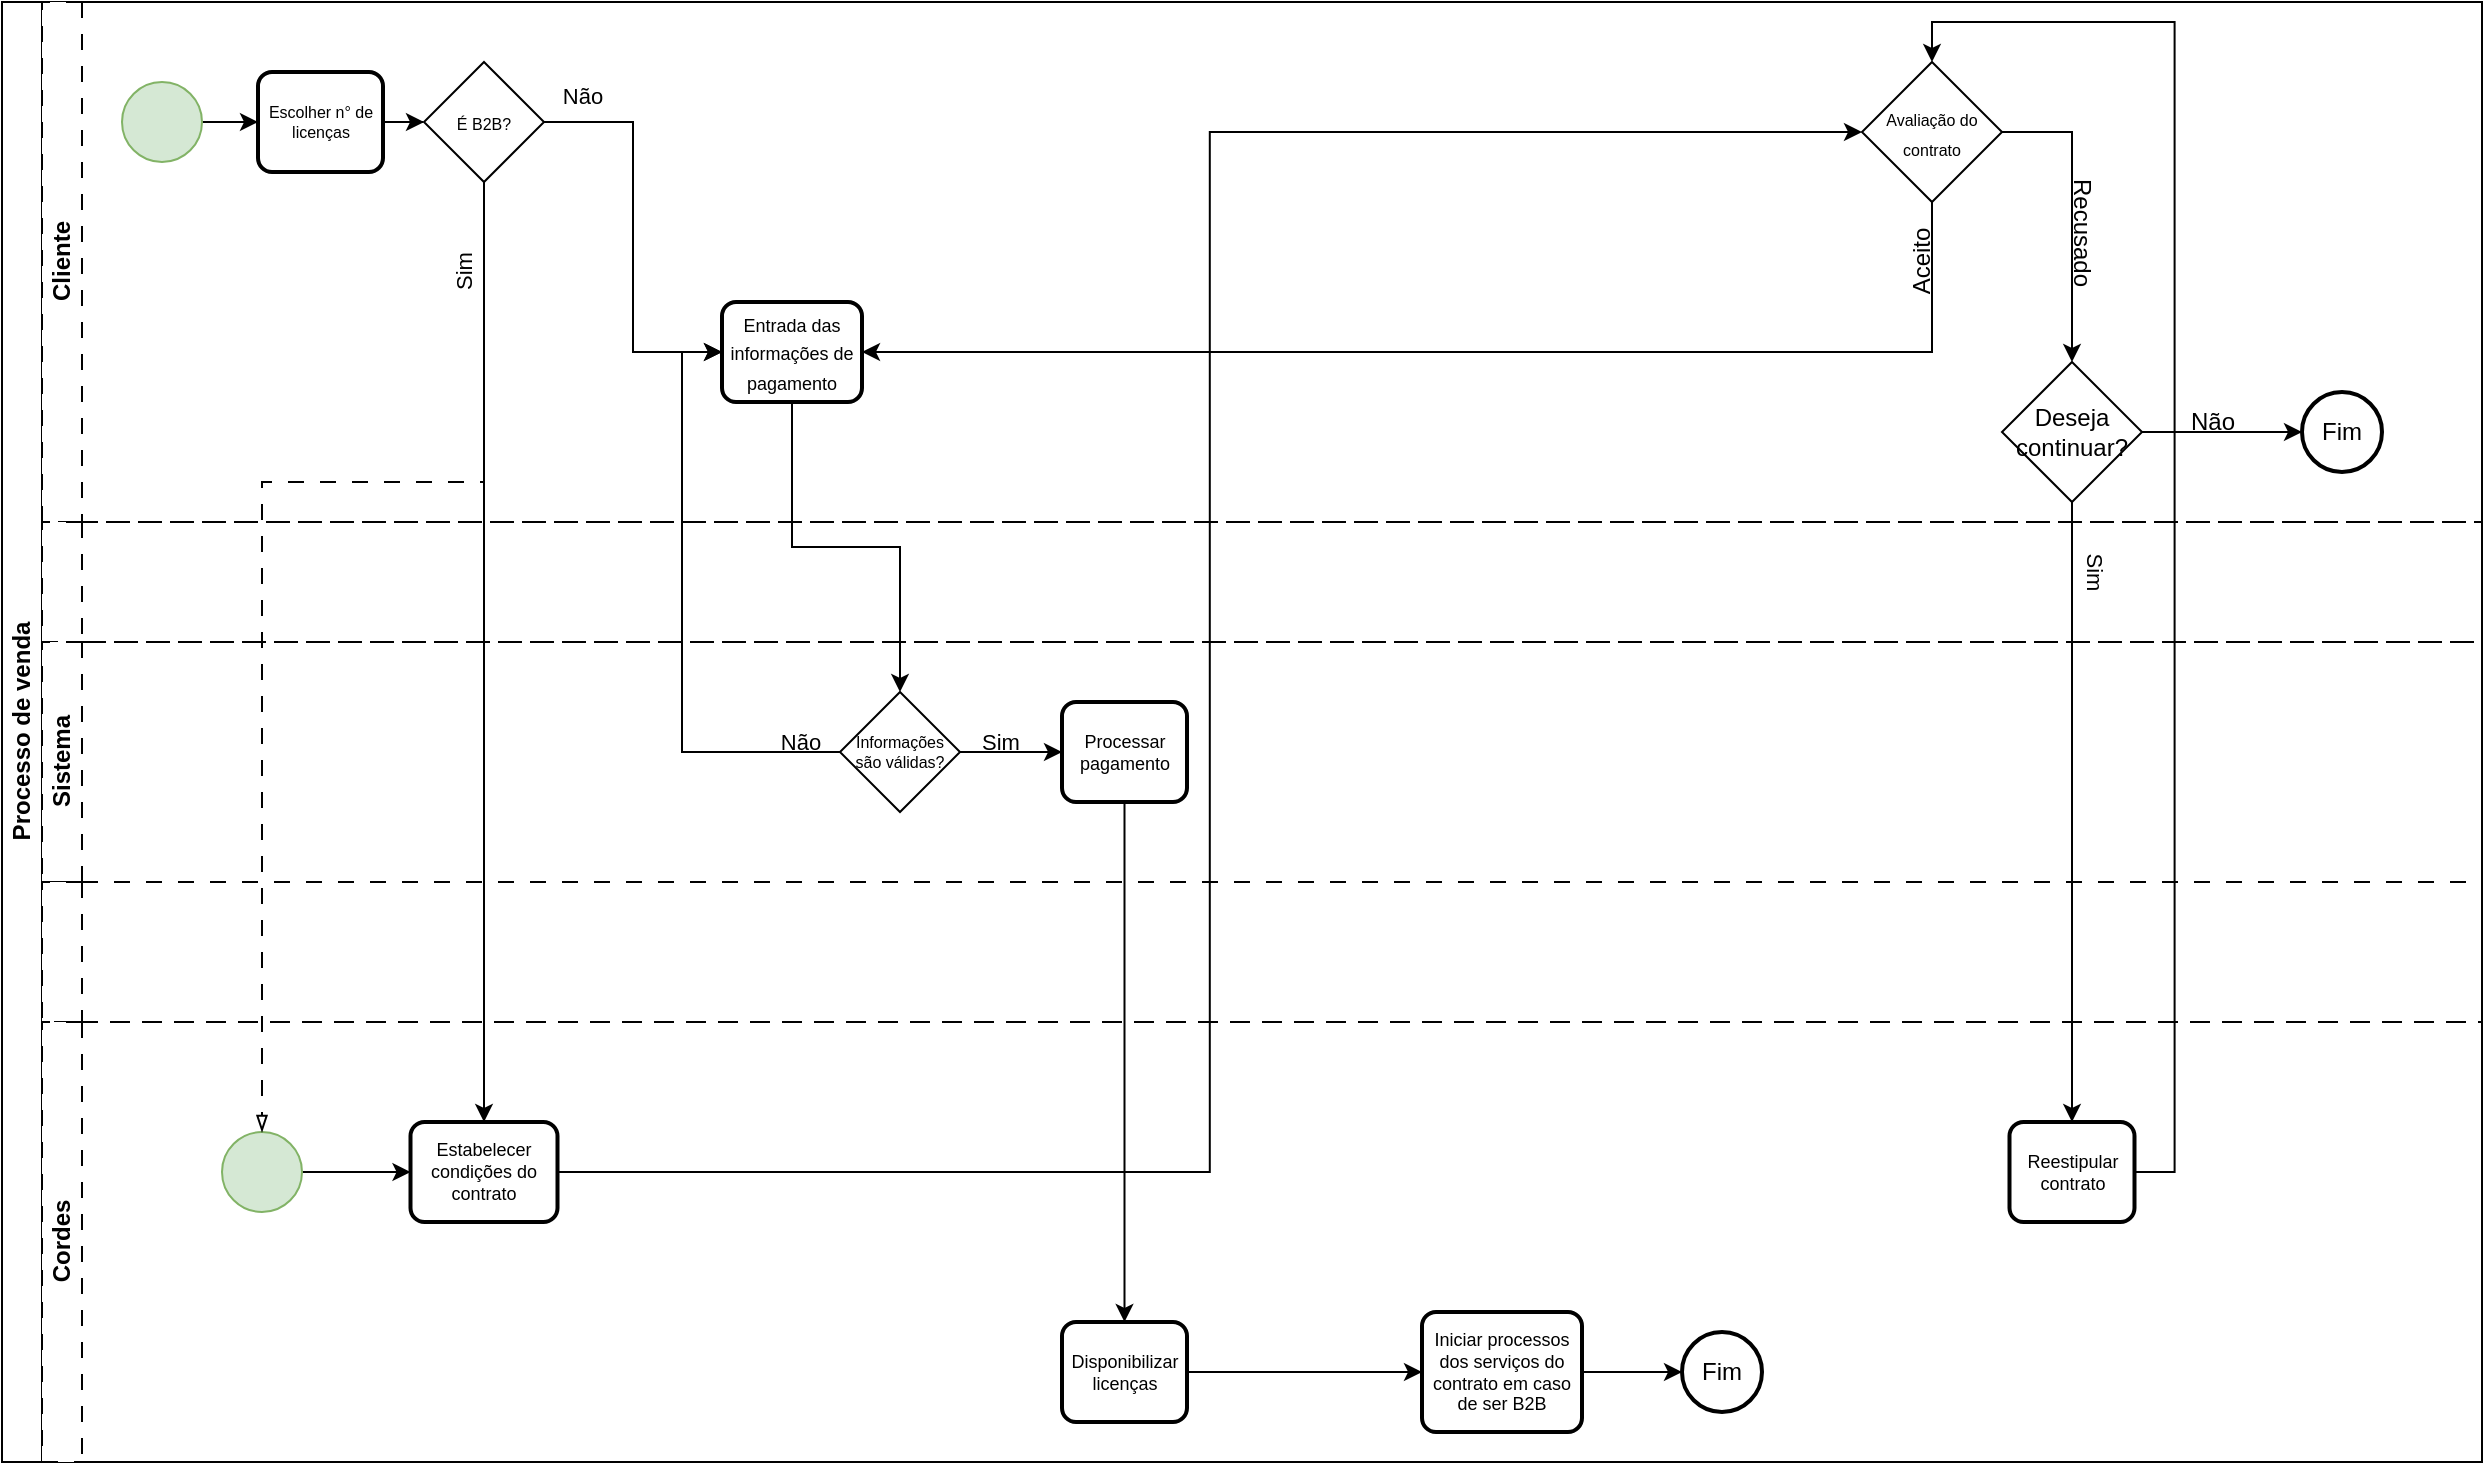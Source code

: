 <mxfile version="26.0.13">
  <diagram id="prtHgNgQTEPvFCAcTncT" name="Page-1">
    <mxGraphModel dx="1430" dy="763" grid="1" gridSize="10" guides="1" tooltips="1" connect="1" arrows="1" fold="1" page="1" pageScale="1" pageWidth="827" pageHeight="1169" math="0" shadow="0">
      <root>
        <mxCell id="0" />
        <mxCell id="1" parent="0" />
        <mxCell id="dNxyNK7c78bLwvsdeMH5-19" value="Processo de venda" style="swimlane;html=1;childLayout=stackLayout;resizeParent=1;resizeParentMax=0;horizontal=0;startSize=20;horizontalStack=0;perimeterSpacing=10;swimlaneLine=1;glass=0;" parent="1" vertex="1">
          <mxGeometry width="1240" height="730" as="geometry">
            <mxRectangle width="40" height="130" as="alternateBounds" />
          </mxGeometry>
        </mxCell>
        <mxCell id="dNxyNK7c78bLwvsdeMH5-20" value="Cliente" style="swimlane;html=1;startSize=20;horizontal=0;dashed=1;dashPattern=8 8;" parent="dNxyNK7c78bLwvsdeMH5-19" vertex="1">
          <mxGeometry x="20" width="1220" height="260" as="geometry" />
        </mxCell>
        <mxCell id="sixWZ-4e8JilRYeQBckx-66" value="" style="edgeStyle=orthogonalEdgeStyle;rounded=0;orthogonalLoop=1;jettySize=auto;html=1;" parent="dNxyNK7c78bLwvsdeMH5-20" source="dNxyNK7c78bLwvsdeMH5-23" target="sixWZ-4e8JilRYeQBckx-56" edge="1">
          <mxGeometry relative="1" as="geometry" />
        </mxCell>
        <mxCell id="dNxyNK7c78bLwvsdeMH5-23" value="" style="ellipse;whiteSpace=wrap;html=1;fillColor=#d5e8d4;strokeColor=#82b366;" parent="dNxyNK7c78bLwvsdeMH5-20" vertex="1">
          <mxGeometry x="40" y="40" width="40" height="40" as="geometry" />
        </mxCell>
        <mxCell id="sixWZ-4e8JilRYeQBckx-65" value="" style="edgeStyle=orthogonalEdgeStyle;rounded=0;orthogonalLoop=1;jettySize=auto;html=1;" parent="dNxyNK7c78bLwvsdeMH5-20" source="sixWZ-4e8JilRYeQBckx-56" target="sixWZ-4e8JilRYeQBckx-60" edge="1">
          <mxGeometry relative="1" as="geometry" />
        </mxCell>
        <mxCell id="sixWZ-4e8JilRYeQBckx-56" value="Escolher n° de licenças" style="rounded=1;whiteSpace=wrap;html=1;absoluteArcSize=1;arcSize=14;strokeWidth=2;fontSize=8;" parent="dNxyNK7c78bLwvsdeMH5-20" vertex="1">
          <mxGeometry x="108" y="35" width="62.5" height="50" as="geometry" />
        </mxCell>
        <mxCell id="3Irmk3C_CRBBvAVikr2F-39" style="edgeStyle=orthogonalEdgeStyle;rounded=0;orthogonalLoop=1;jettySize=auto;html=1;exitX=1;exitY=0.5;exitDx=0;exitDy=0;entryX=0;entryY=0.5;entryDx=0;entryDy=0;" edge="1" parent="dNxyNK7c78bLwvsdeMH5-20" source="sixWZ-4e8JilRYeQBckx-60" target="3Irmk3C_CRBBvAVikr2F-1">
          <mxGeometry relative="1" as="geometry" />
        </mxCell>
        <mxCell id="sixWZ-4e8JilRYeQBckx-60" value="&lt;font style=&quot;font-size: 8px;&quot;&gt;É B2B?&lt;/font&gt;" style="rhombus;whiteSpace=wrap;html=1;" parent="dNxyNK7c78bLwvsdeMH5-20" vertex="1">
          <mxGeometry x="191" y="30" width="60" height="60" as="geometry" />
        </mxCell>
        <mxCell id="3Irmk3C_CRBBvAVikr2F-1" value="&lt;font style=&quot;font-size: 9px;&quot;&gt;Entrada das informações de pagamento&lt;/font&gt;" style="rounded=1;whiteSpace=wrap;html=1;absoluteArcSize=1;arcSize=14;strokeWidth=2;" vertex="1" parent="dNxyNK7c78bLwvsdeMH5-20">
          <mxGeometry x="340" y="150" width="70" height="50" as="geometry" />
        </mxCell>
        <mxCell id="sixWZ-4e8JilRYeQBckx-85" value="&lt;div&gt;Não&lt;/div&gt;" style="edgeLabel;html=1;align=center;verticalAlign=middle;resizable=0;points=[];rotation=0;" parent="dNxyNK7c78bLwvsdeMH5-20" vertex="1" connectable="0">
          <mxGeometry x="260.004" y="10.002" as="geometry">
            <mxPoint x="10.0" y="37" as="offset" />
          </mxGeometry>
        </mxCell>
        <mxCell id="3Irmk3C_CRBBvAVikr2F-30" value="&lt;font style=&quot;font-size: 11px;&quot;&gt;Sim&lt;/font&gt;" style="text;html=1;align=center;verticalAlign=middle;resizable=0;points=[];autosize=1;strokeColor=none;fillColor=none;rotation=270;" vertex="1" parent="dNxyNK7c78bLwvsdeMH5-20">
          <mxGeometry x="191" y="120" width="40" height="30" as="geometry" />
        </mxCell>
        <mxCell id="3Irmk3C_CRBBvAVikr2F-45" style="edgeStyle=orthogonalEdgeStyle;rounded=0;orthogonalLoop=1;jettySize=auto;html=1;exitX=0.5;exitY=1;exitDx=0;exitDy=0;entryX=1;entryY=0.5;entryDx=0;entryDy=0;" edge="1" parent="dNxyNK7c78bLwvsdeMH5-20" source="3Irmk3C_CRBBvAVikr2F-42" target="3Irmk3C_CRBBvAVikr2F-1">
          <mxGeometry relative="1" as="geometry" />
        </mxCell>
        <mxCell id="3Irmk3C_CRBBvAVikr2F-52" style="edgeStyle=orthogonalEdgeStyle;rounded=0;orthogonalLoop=1;jettySize=auto;html=1;exitX=1;exitY=0.5;exitDx=0;exitDy=0;" edge="1" parent="dNxyNK7c78bLwvsdeMH5-20" source="3Irmk3C_CRBBvAVikr2F-42" target="3Irmk3C_CRBBvAVikr2F-50">
          <mxGeometry relative="1" as="geometry" />
        </mxCell>
        <mxCell id="3Irmk3C_CRBBvAVikr2F-42" value="&lt;font style=&quot;font-size: 8px;&quot;&gt;Avaliação do contrato&lt;/font&gt;" style="rhombus;whiteSpace=wrap;html=1;" vertex="1" parent="dNxyNK7c78bLwvsdeMH5-20">
          <mxGeometry x="910" y="30" width="70" height="70" as="geometry" />
        </mxCell>
        <mxCell id="3Irmk3C_CRBBvAVikr2F-46" value="Aceito" style="text;html=1;align=center;verticalAlign=middle;resizable=0;points=[];autosize=1;strokeColor=none;fillColor=none;rotation=270;" vertex="1" parent="dNxyNK7c78bLwvsdeMH5-20">
          <mxGeometry x="910" y="115" width="60" height="30" as="geometry" />
        </mxCell>
        <mxCell id="3Irmk3C_CRBBvAVikr2F-48" value="Recusado" style="text;html=1;align=center;verticalAlign=middle;resizable=0;points=[];autosize=1;strokeColor=none;fillColor=none;rotation=90;" vertex="1" parent="dNxyNK7c78bLwvsdeMH5-20">
          <mxGeometry x="980" y="100" width="80" height="30" as="geometry" />
        </mxCell>
        <mxCell id="3Irmk3C_CRBBvAVikr2F-50" value="Deseja continuar?" style="rhombus;whiteSpace=wrap;html=1;" vertex="1" parent="dNxyNK7c78bLwvsdeMH5-20">
          <mxGeometry x="980" y="180" width="70" height="70" as="geometry" />
        </mxCell>
        <mxCell id="3Irmk3C_CRBBvAVikr2F-58" value="Fim" style="strokeWidth=2;html=1;shape=mxgraph.flowchart.start_2;whiteSpace=wrap;" vertex="1" parent="dNxyNK7c78bLwvsdeMH5-20">
          <mxGeometry x="1130" y="195" width="40" height="40" as="geometry" />
        </mxCell>
        <mxCell id="3Irmk3C_CRBBvAVikr2F-61" style="edgeStyle=orthogonalEdgeStyle;rounded=0;orthogonalLoop=1;jettySize=auto;html=1;exitX=1;exitY=0.5;exitDx=0;exitDy=0;entryX=0;entryY=0.5;entryDx=0;entryDy=0;entryPerimeter=0;" edge="1" parent="dNxyNK7c78bLwvsdeMH5-20" source="3Irmk3C_CRBBvAVikr2F-50" target="3Irmk3C_CRBBvAVikr2F-58">
          <mxGeometry relative="1" as="geometry" />
        </mxCell>
        <mxCell id="3Irmk3C_CRBBvAVikr2F-62" value="Não" style="text;html=1;align=center;verticalAlign=middle;resizable=0;points=[];autosize=1;strokeColor=none;fillColor=none;" vertex="1" parent="dNxyNK7c78bLwvsdeMH5-20">
          <mxGeometry x="1060" y="195" width="50" height="30" as="geometry" />
        </mxCell>
        <mxCell id="dNxyNK7c78bLwvsdeMH5-21" value="" style="swimlane;html=1;startSize=20;horizontal=0;dashed=1;dashPattern=8 8;" parent="dNxyNK7c78bLwvsdeMH5-19" vertex="1">
          <mxGeometry x="20" y="260" width="1220" height="60" as="geometry" />
        </mxCell>
        <mxCell id="3Irmk3C_CRBBvAVikr2F-54" value="&lt;font style=&quot;font-size: 11px;&quot;&gt;Sim&lt;/font&gt;" style="text;html=1;align=center;verticalAlign=middle;resizable=0;points=[];autosize=1;strokeColor=none;fillColor=none;rotation=90;" vertex="1" parent="dNxyNK7c78bLwvsdeMH5-21">
          <mxGeometry x="1006.25" y="10" width="40" height="30" as="geometry" />
        </mxCell>
        <mxCell id="dNxyNK7c78bLwvsdeMH5-22" value="Sistema" style="swimlane;html=1;startSize=20;horizontal=0;dashed=1;dashPattern=8 8;" parent="dNxyNK7c78bLwvsdeMH5-19" vertex="1">
          <mxGeometry x="20" y="320" width="1220" height="120" as="geometry" />
        </mxCell>
        <mxCell id="sixWZ-4e8JilRYeQBckx-74" value="Processar pagamento" style="rounded=1;whiteSpace=wrap;html=1;absoluteArcSize=1;arcSize=14;strokeWidth=2;fontSize=9;" parent="dNxyNK7c78bLwvsdeMH5-22" vertex="1">
          <mxGeometry x="510" y="30" width="62.5" height="50" as="geometry" />
        </mxCell>
        <mxCell id="3Irmk3C_CRBBvAVikr2F-22" style="edgeStyle=orthogonalEdgeStyle;rounded=0;orthogonalLoop=1;jettySize=auto;html=1;exitX=1;exitY=0.5;exitDx=0;exitDy=0;entryX=0;entryY=0.5;entryDx=0;entryDy=0;" edge="1" parent="dNxyNK7c78bLwvsdeMH5-22" source="3Irmk3C_CRBBvAVikr2F-18" target="sixWZ-4e8JilRYeQBckx-74">
          <mxGeometry relative="1" as="geometry" />
        </mxCell>
        <mxCell id="3Irmk3C_CRBBvAVikr2F-18" value="Informações são válidas?" style="rhombus;whiteSpace=wrap;html=1;fontSize=8;" vertex="1" parent="dNxyNK7c78bLwvsdeMH5-22">
          <mxGeometry x="399" y="25" width="60" height="60" as="geometry" />
        </mxCell>
        <mxCell id="3Irmk3C_CRBBvAVikr2F-24" value="&lt;font style=&quot;font-size: 11px;&quot;&gt;Sim&lt;/font&gt;" style="text;html=1;align=center;verticalAlign=middle;resizable=0;points=[];autosize=1;strokeColor=none;fillColor=none;" vertex="1" parent="dNxyNK7c78bLwvsdeMH5-22">
          <mxGeometry x="459" y="35" width="40" height="30" as="geometry" />
        </mxCell>
        <mxCell id="3Irmk3C_CRBBvAVikr2F-28" value="&lt;font style=&quot;font-size: 11px;&quot;&gt;Não&lt;/font&gt;" style="text;html=1;align=center;verticalAlign=middle;resizable=0;points=[];autosize=1;strokeColor=none;fillColor=none;rotation=0;" vertex="1" parent="dNxyNK7c78bLwvsdeMH5-22">
          <mxGeometry x="359" y="35" width="40" height="30" as="geometry" />
        </mxCell>
        <mxCell id="sixWZ-4e8JilRYeQBckx-42" value="" style="swimlane;html=1;startSize=20;horizontal=0;dashed=1;dashPattern=8 8;" parent="dNxyNK7c78bLwvsdeMH5-19" vertex="1">
          <mxGeometry x="20" y="440" width="1220" height="70" as="geometry" />
        </mxCell>
        <mxCell id="sixWZ-4e8JilRYeQBckx-49" value="Cordes" style="swimlane;html=1;startSize=20;horizontal=0;dashed=1;dashPattern=8 8;" parent="dNxyNK7c78bLwvsdeMH5-19" vertex="1">
          <mxGeometry x="20" y="510" width="1220" height="220" as="geometry" />
        </mxCell>
        <mxCell id="sixWZ-4e8JilRYeQBckx-63" value="Estabelecer condições do contrato " style="rounded=1;whiteSpace=wrap;html=1;absoluteArcSize=1;arcSize=14;strokeWidth=2;fontSize=9;" parent="sixWZ-4e8JilRYeQBckx-49" vertex="1">
          <mxGeometry x="184.25" y="50" width="73.5" height="50" as="geometry" />
        </mxCell>
        <mxCell id="sixWZ-4e8JilRYeQBckx-83" value="" style="edgeStyle=orthogonalEdgeStyle;rounded=0;orthogonalLoop=1;jettySize=auto;html=1;" parent="sixWZ-4e8JilRYeQBckx-49" source="sixWZ-4e8JilRYeQBckx-80" target="sixWZ-4e8JilRYeQBckx-82" edge="1">
          <mxGeometry relative="1" as="geometry" />
        </mxCell>
        <mxCell id="sixWZ-4e8JilRYeQBckx-80" value="Disponibilizar licenças" style="rounded=1;whiteSpace=wrap;html=1;absoluteArcSize=1;arcSize=14;strokeWidth=2;fontSize=9;" parent="sixWZ-4e8JilRYeQBckx-49" vertex="1">
          <mxGeometry x="510" y="150" width="62.5" height="50" as="geometry" />
        </mxCell>
        <mxCell id="sixWZ-4e8JilRYeQBckx-82" value="Iniciar processos dos serviços do contrato em caso de ser B2B" style="rounded=1;whiteSpace=wrap;html=1;absoluteArcSize=1;arcSize=14;strokeWidth=2;fontSize=9;" parent="sixWZ-4e8JilRYeQBckx-49" vertex="1">
          <mxGeometry x="690" y="145" width="80" height="60" as="geometry" />
        </mxCell>
        <mxCell id="sixWZ-4e8JilRYeQBckx-87" value="Reestipular contrato" style="rounded=1;whiteSpace=wrap;html=1;absoluteArcSize=1;arcSize=14;strokeWidth=2;fontSize=9;" parent="sixWZ-4e8JilRYeQBckx-49" vertex="1">
          <mxGeometry x="983.75" y="50" width="62.5" height="50" as="geometry" />
        </mxCell>
        <mxCell id="sixWZ-4e8JilRYeQBckx-97" style="edgeStyle=orthogonalEdgeStyle;rounded=0;orthogonalLoop=1;jettySize=auto;html=1;entryX=0;entryY=0.5;entryDx=0;entryDy=0;" parent="sixWZ-4e8JilRYeQBckx-49" source="sixWZ-4e8JilRYeQBckx-96" target="sixWZ-4e8JilRYeQBckx-63" edge="1">
          <mxGeometry relative="1" as="geometry" />
        </mxCell>
        <mxCell id="sixWZ-4e8JilRYeQBckx-96" value="" style="ellipse;whiteSpace=wrap;html=1;fillColor=#d5e8d4;strokeColor=#82b366;" parent="sixWZ-4e8JilRYeQBckx-49" vertex="1">
          <mxGeometry x="90" y="55" width="40" height="40" as="geometry" />
        </mxCell>
        <mxCell id="3Irmk3C_CRBBvAVikr2F-64" value="Fim" style="strokeWidth=2;html=1;shape=mxgraph.flowchart.start_2;whiteSpace=wrap;" vertex="1" parent="sixWZ-4e8JilRYeQBckx-49">
          <mxGeometry x="820" y="155" width="40" height="40" as="geometry" />
        </mxCell>
        <mxCell id="3Irmk3C_CRBBvAVikr2F-65" style="edgeStyle=orthogonalEdgeStyle;rounded=0;orthogonalLoop=1;jettySize=auto;html=1;exitX=1;exitY=0.5;exitDx=0;exitDy=0;entryX=0;entryY=0.5;entryDx=0;entryDy=0;entryPerimeter=0;" edge="1" parent="sixWZ-4e8JilRYeQBckx-49" source="sixWZ-4e8JilRYeQBckx-82" target="3Irmk3C_CRBBvAVikr2F-64">
          <mxGeometry relative="1" as="geometry" />
        </mxCell>
        <mxCell id="sixWZ-4e8JilRYeQBckx-81" style="edgeStyle=orthogonalEdgeStyle;rounded=0;orthogonalLoop=1;jettySize=auto;html=1;entryX=0.5;entryY=0;entryDx=0;entryDy=0;" parent="dNxyNK7c78bLwvsdeMH5-19" source="sixWZ-4e8JilRYeQBckx-74" target="sixWZ-4e8JilRYeQBckx-80" edge="1">
          <mxGeometry relative="1" as="geometry" />
        </mxCell>
        <mxCell id="sixWZ-4e8JilRYeQBckx-98" style="edgeStyle=orthogonalEdgeStyle;rounded=0;orthogonalLoop=1;jettySize=auto;html=1;entryX=0.5;entryY=0;entryDx=0;entryDy=0;dashed=1;dashPattern=8 8;endArrow=blockThin;endFill=0;" parent="dNxyNK7c78bLwvsdeMH5-19" source="sixWZ-4e8JilRYeQBckx-60" target="sixWZ-4e8JilRYeQBckx-96" edge="1">
          <mxGeometry relative="1" as="geometry">
            <Array as="points">
              <mxPoint x="241" y="240" />
              <mxPoint x="130" y="240" />
            </Array>
          </mxGeometry>
        </mxCell>
        <mxCell id="3Irmk3C_CRBBvAVikr2F-19" style="edgeStyle=orthogonalEdgeStyle;rounded=0;orthogonalLoop=1;jettySize=auto;html=1;exitX=0.5;exitY=1;exitDx=0;exitDy=0;entryX=0.5;entryY=0;entryDx=0;entryDy=0;" edge="1" parent="dNxyNK7c78bLwvsdeMH5-19" source="3Irmk3C_CRBBvAVikr2F-1" target="3Irmk3C_CRBBvAVikr2F-18">
          <mxGeometry relative="1" as="geometry" />
        </mxCell>
        <mxCell id="3Irmk3C_CRBBvAVikr2F-29" style="edgeStyle=orthogonalEdgeStyle;rounded=0;orthogonalLoop=1;jettySize=auto;html=1;exitX=0.5;exitY=1;exitDx=0;exitDy=0;entryX=0.5;entryY=0;entryDx=0;entryDy=0;" edge="1" parent="dNxyNK7c78bLwvsdeMH5-19" source="sixWZ-4e8JilRYeQBckx-60" target="sixWZ-4e8JilRYeQBckx-63">
          <mxGeometry relative="1" as="geometry" />
        </mxCell>
        <mxCell id="3Irmk3C_CRBBvAVikr2F-40" style="edgeStyle=orthogonalEdgeStyle;rounded=0;orthogonalLoop=1;jettySize=auto;html=1;exitX=0;exitY=0.5;exitDx=0;exitDy=0;entryX=0;entryY=0.5;entryDx=0;entryDy=0;" edge="1" parent="dNxyNK7c78bLwvsdeMH5-19" source="3Irmk3C_CRBBvAVikr2F-18" target="3Irmk3C_CRBBvAVikr2F-1">
          <mxGeometry relative="1" as="geometry" />
        </mxCell>
        <mxCell id="3Irmk3C_CRBBvAVikr2F-44" style="edgeStyle=orthogonalEdgeStyle;rounded=0;orthogonalLoop=1;jettySize=auto;html=1;exitX=1;exitY=0.5;exitDx=0;exitDy=0;entryX=0;entryY=0.5;entryDx=0;entryDy=0;" edge="1" parent="dNxyNK7c78bLwvsdeMH5-19" source="sixWZ-4e8JilRYeQBckx-63" target="3Irmk3C_CRBBvAVikr2F-42">
          <mxGeometry relative="1" as="geometry" />
        </mxCell>
        <mxCell id="3Irmk3C_CRBBvAVikr2F-49" style="edgeStyle=orthogonalEdgeStyle;rounded=0;orthogonalLoop=1;jettySize=auto;html=1;exitX=1;exitY=0.5;exitDx=0;exitDy=0;entryX=0.5;entryY=0;entryDx=0;entryDy=0;" edge="1" parent="dNxyNK7c78bLwvsdeMH5-19" source="sixWZ-4e8JilRYeQBckx-87" target="3Irmk3C_CRBBvAVikr2F-42">
          <mxGeometry relative="1" as="geometry" />
        </mxCell>
        <mxCell id="3Irmk3C_CRBBvAVikr2F-53" style="edgeStyle=orthogonalEdgeStyle;rounded=0;orthogonalLoop=1;jettySize=auto;html=1;exitX=0.5;exitY=1;exitDx=0;exitDy=0;entryX=0.5;entryY=0;entryDx=0;entryDy=0;" edge="1" parent="dNxyNK7c78bLwvsdeMH5-19" source="3Irmk3C_CRBBvAVikr2F-50" target="sixWZ-4e8JilRYeQBckx-87">
          <mxGeometry relative="1" as="geometry" />
        </mxCell>
      </root>
    </mxGraphModel>
  </diagram>
</mxfile>
